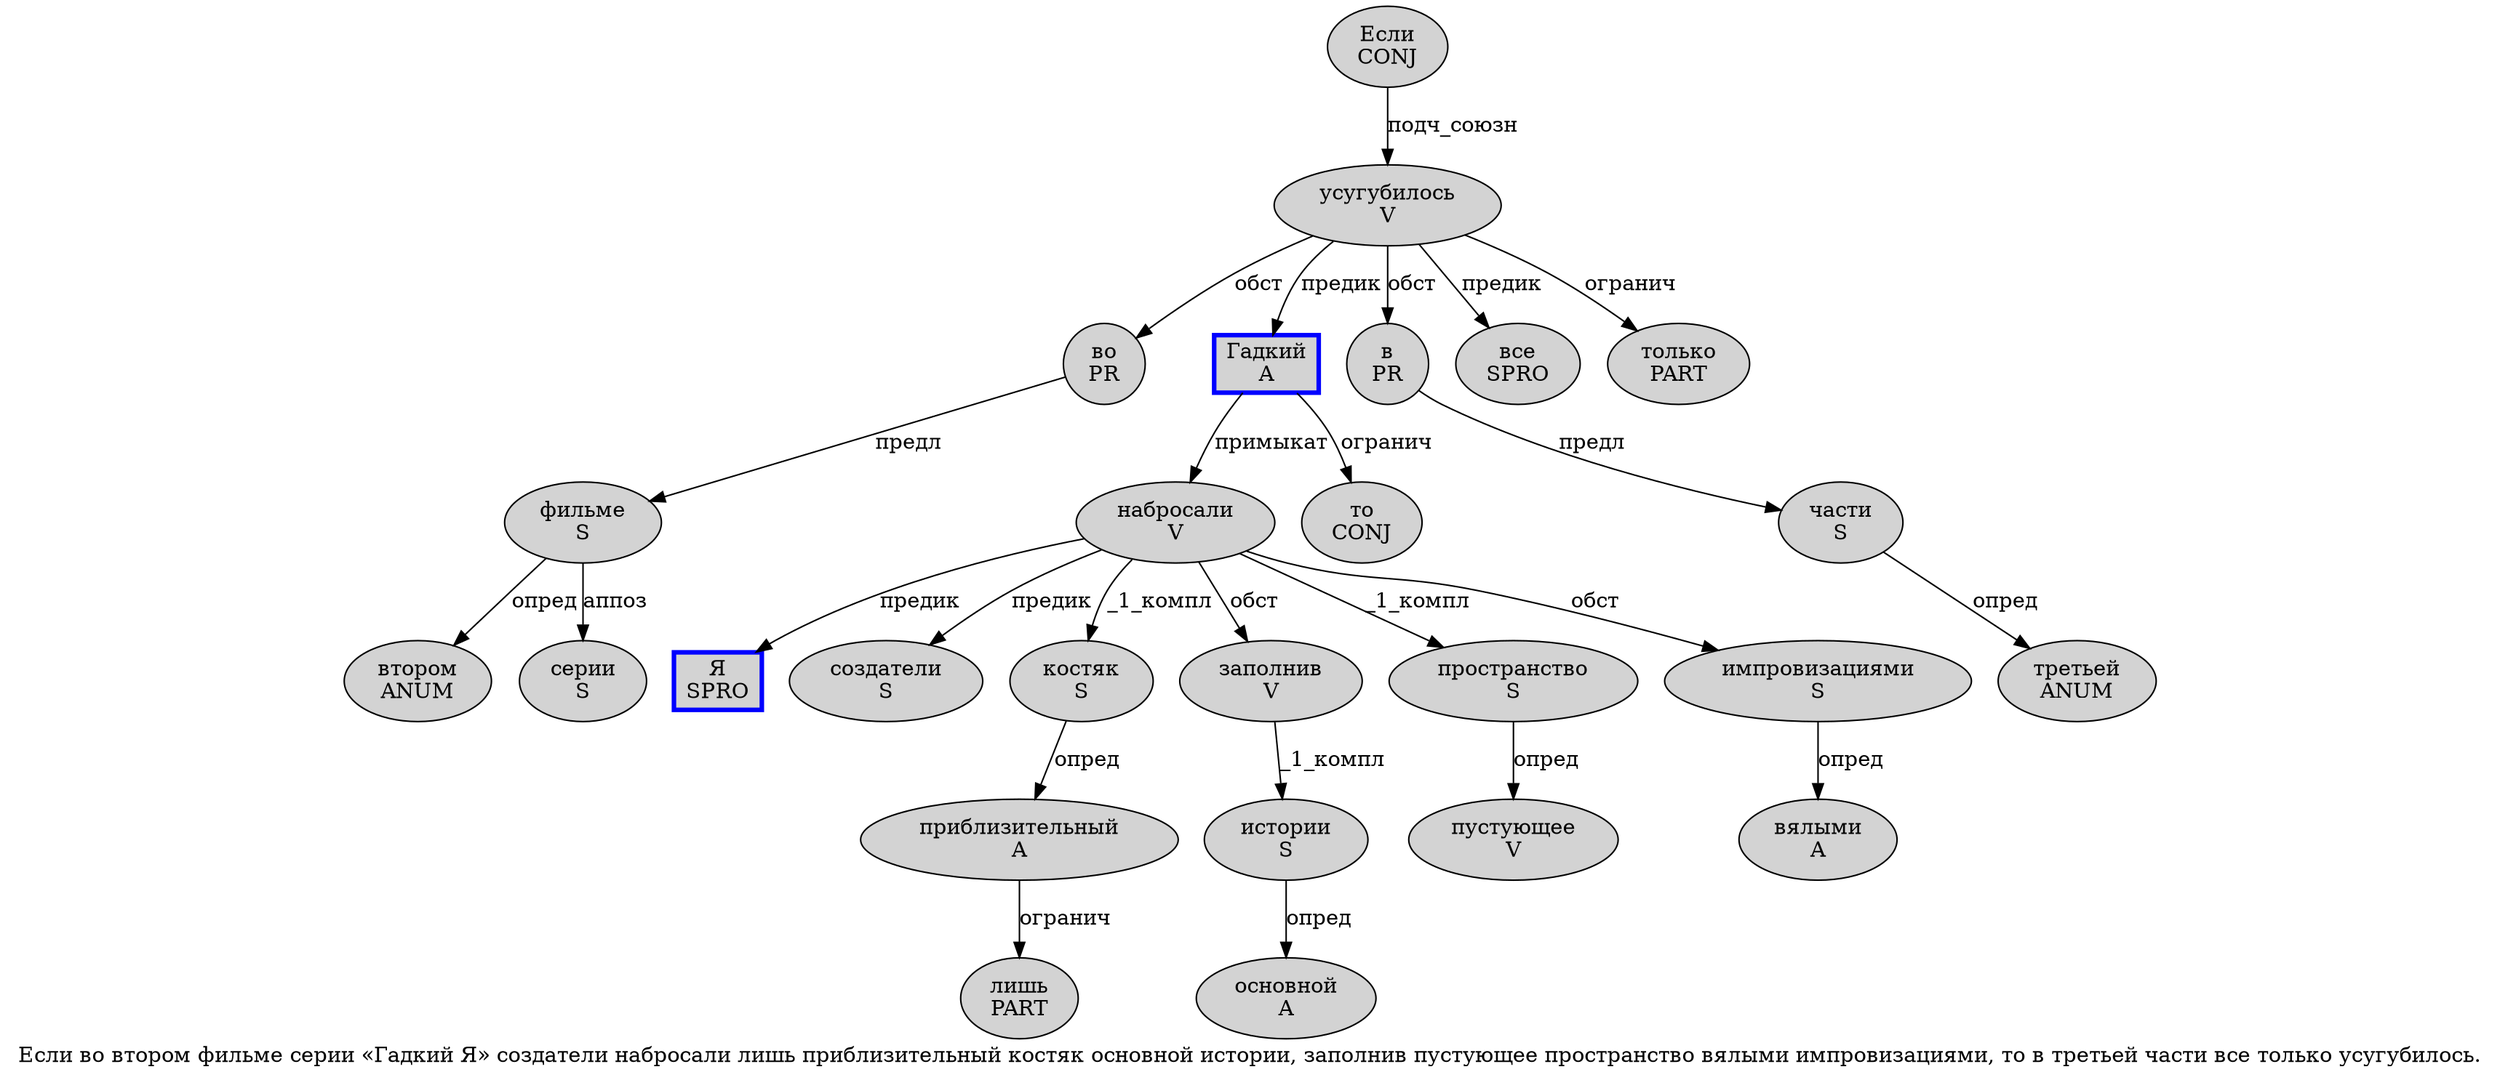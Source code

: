 digraph SENTENCE_2853 {
	graph [label="Если во втором фильме серии «Гадкий Я» создатели набросали лишь приблизительный костяк основной истории, заполнив пустующее пространство вялыми импровизациями, то в третьей части все только усугубилось."]
	node [style=filled]
		0 [label="Если
CONJ" color="" fillcolor=lightgray penwidth=1 shape=ellipse]
		1 [label="во
PR" color="" fillcolor=lightgray penwidth=1 shape=ellipse]
		2 [label="втором
ANUM" color="" fillcolor=lightgray penwidth=1 shape=ellipse]
		3 [label="фильме
S" color="" fillcolor=lightgray penwidth=1 shape=ellipse]
		4 [label="серии
S" color="" fillcolor=lightgray penwidth=1 shape=ellipse]
		6 [label="Гадкий
A" color=blue fillcolor=lightgray penwidth=3 shape=box]
		7 [label="Я
SPRO" color=blue fillcolor=lightgray penwidth=3 shape=box]
		9 [label="создатели
S" color="" fillcolor=lightgray penwidth=1 shape=ellipse]
		10 [label="набросали
V" color="" fillcolor=lightgray penwidth=1 shape=ellipse]
		11 [label="лишь
PART" color="" fillcolor=lightgray penwidth=1 shape=ellipse]
		12 [label="приблизительный
A" color="" fillcolor=lightgray penwidth=1 shape=ellipse]
		13 [label="костяк
S" color="" fillcolor=lightgray penwidth=1 shape=ellipse]
		14 [label="основной
A" color="" fillcolor=lightgray penwidth=1 shape=ellipse]
		15 [label="истории
S" color="" fillcolor=lightgray penwidth=1 shape=ellipse]
		17 [label="заполнив
V" color="" fillcolor=lightgray penwidth=1 shape=ellipse]
		18 [label="пустующее
V" color="" fillcolor=lightgray penwidth=1 shape=ellipse]
		19 [label="пространство
S" color="" fillcolor=lightgray penwidth=1 shape=ellipse]
		20 [label="вялыми
A" color="" fillcolor=lightgray penwidth=1 shape=ellipse]
		21 [label="импровизациями
S" color="" fillcolor=lightgray penwidth=1 shape=ellipse]
		23 [label="то
CONJ" color="" fillcolor=lightgray penwidth=1 shape=ellipse]
		24 [label="в
PR" color="" fillcolor=lightgray penwidth=1 shape=ellipse]
		25 [label="третьей
ANUM" color="" fillcolor=lightgray penwidth=1 shape=ellipse]
		26 [label="части
S" color="" fillcolor=lightgray penwidth=1 shape=ellipse]
		27 [label="все
SPRO" color="" fillcolor=lightgray penwidth=1 shape=ellipse]
		28 [label="только
PART" color="" fillcolor=lightgray penwidth=1 shape=ellipse]
		29 [label="усугубилось
V" color="" fillcolor=lightgray penwidth=1 shape=ellipse]
			26 -> 25 [label="опред"]
			24 -> 26 [label="предл"]
			3 -> 2 [label="опред"]
			3 -> 4 [label="аппоз"]
			6 -> 10 [label="примыкат"]
			6 -> 23 [label="огранич"]
			29 -> 1 [label="обст"]
			29 -> 6 [label="предик"]
			29 -> 24 [label="обст"]
			29 -> 27 [label="предик"]
			29 -> 28 [label="огранич"]
			17 -> 15 [label="_1_компл"]
			13 -> 12 [label="опред"]
			12 -> 11 [label="огранич"]
			10 -> 7 [label="предик"]
			10 -> 9 [label="предик"]
			10 -> 13 [label="_1_компл"]
			10 -> 17 [label="обст"]
			10 -> 19 [label="_1_компл"]
			10 -> 21 [label="обст"]
			15 -> 14 [label="опред"]
			1 -> 3 [label="предл"]
			21 -> 20 [label="опред"]
			0 -> 29 [label="подч_союзн"]
			19 -> 18 [label="опред"]
}